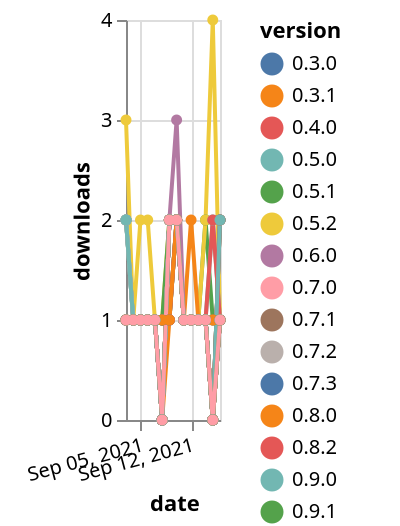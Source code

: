 {"$schema": "https://vega.github.io/schema/vega-lite/v5.json", "description": "A simple bar chart with embedded data.", "data": {"values": [{"date": "2021-09-03", "total": 159, "delta": 1, "version": "1.1.0"}, {"date": "2021-09-04", "total": 160, "delta": 1, "version": "1.1.0"}, {"date": "2021-09-05", "total": 161, "delta": 1, "version": "1.1.0"}, {"date": "2021-09-06", "total": 162, "delta": 1, "version": "1.1.0"}, {"date": "2021-09-07", "total": 163, "delta": 1, "version": "1.1.0"}, {"date": "2021-09-08", "total": 163, "delta": 0, "version": "1.1.0"}, {"date": "2021-09-09", "total": 165, "delta": 2, "version": "1.1.0"}, {"date": "2021-09-10", "total": 167, "delta": 2, "version": "1.1.0"}, {"date": "2021-09-11", "total": 168, "delta": 1, "version": "1.1.0"}, {"date": "2021-09-12", "total": 169, "delta": 1, "version": "1.1.0"}, {"date": "2021-09-13", "total": 170, "delta": 1, "version": "1.1.0"}, {"date": "2021-09-14", "total": 171, "delta": 1, "version": "1.1.0"}, {"date": "2021-09-15", "total": 172, "delta": 1, "version": "1.1.0"}, {"date": "2021-09-16", "total": 173, "delta": 1, "version": "1.1.0"}, {"date": "2021-09-03", "total": 100, "delta": 2, "version": "1.6.0"}, {"date": "2021-09-04", "total": 101, "delta": 1, "version": "1.6.0"}, {"date": "2021-09-05", "total": 102, "delta": 1, "version": "1.6.0"}, {"date": "2021-09-06", "total": 103, "delta": 1, "version": "1.6.0"}, {"date": "2021-09-07", "total": 104, "delta": 1, "version": "1.6.0"}, {"date": "2021-09-08", "total": 105, "delta": 1, "version": "1.6.0"}, {"date": "2021-09-09", "total": 106, "delta": 1, "version": "1.6.0"}, {"date": "2021-09-10", "total": 108, "delta": 2, "version": "1.6.0"}, {"date": "2021-09-11", "total": 109, "delta": 1, "version": "1.6.0"}, {"date": "2021-09-12", "total": 110, "delta": 1, "version": "1.6.0"}, {"date": "2021-09-13", "total": 111, "delta": 1, "version": "1.6.0"}, {"date": "2021-09-14", "total": 113, "delta": 2, "version": "1.6.0"}, {"date": "2021-09-15", "total": 114, "delta": 1, "version": "1.6.0"}, {"date": "2021-09-16", "total": 115, "delta": 1, "version": "1.6.0"}, {"date": "2021-09-03", "total": 174, "delta": 1, "version": "0.4.0"}, {"date": "2021-09-04", "total": 175, "delta": 1, "version": "0.4.0"}, {"date": "2021-09-05", "total": 176, "delta": 1, "version": "0.4.0"}, {"date": "2021-09-06", "total": 177, "delta": 1, "version": "0.4.0"}, {"date": "2021-09-07", "total": 178, "delta": 1, "version": "0.4.0"}, {"date": "2021-09-08", "total": 178, "delta": 0, "version": "0.4.0"}, {"date": "2021-09-09", "total": 180, "delta": 2, "version": "0.4.0"}, {"date": "2021-09-10", "total": 182, "delta": 2, "version": "0.4.0"}, {"date": "2021-09-11", "total": 183, "delta": 1, "version": "0.4.0"}, {"date": "2021-09-12", "total": 184, "delta": 1, "version": "0.4.0"}, {"date": "2021-09-13", "total": 185, "delta": 1, "version": "0.4.0"}, {"date": "2021-09-14", "total": 186, "delta": 1, "version": "0.4.0"}, {"date": "2021-09-15", "total": 186, "delta": 0, "version": "0.4.0"}, {"date": "2021-09-16", "total": 187, "delta": 1, "version": "0.4.0"}, {"date": "2021-09-03", "total": 153, "delta": 1, "version": "1.1.3"}, {"date": "2021-09-04", "total": 154, "delta": 1, "version": "1.1.3"}, {"date": "2021-09-05", "total": 155, "delta": 1, "version": "1.1.3"}, {"date": "2021-09-06", "total": 156, "delta": 1, "version": "1.1.3"}, {"date": "2021-09-07", "total": 157, "delta": 1, "version": "1.1.3"}, {"date": "2021-09-08", "total": 157, "delta": 0, "version": "1.1.3"}, {"date": "2021-09-09", "total": 159, "delta": 2, "version": "1.1.3"}, {"date": "2021-09-10", "total": 161, "delta": 2, "version": "1.1.3"}, {"date": "2021-09-11", "total": 162, "delta": 1, "version": "1.1.3"}, {"date": "2021-09-12", "total": 163, "delta": 1, "version": "1.1.3"}, {"date": "2021-09-13", "total": 164, "delta": 1, "version": "1.1.3"}, {"date": "2021-09-14", "total": 165, "delta": 1, "version": "1.1.3"}, {"date": "2021-09-15", "total": 165, "delta": 0, "version": "1.1.3"}, {"date": "2021-09-16", "total": 167, "delta": 2, "version": "1.1.3"}, {"date": "2021-09-03", "total": 110, "delta": 3, "version": "1.6.1"}, {"date": "2021-09-04", "total": 111, "delta": 1, "version": "1.6.1"}, {"date": "2021-09-05", "total": 113, "delta": 2, "version": "1.6.1"}, {"date": "2021-09-06", "total": 115, "delta": 2, "version": "1.6.1"}, {"date": "2021-09-07", "total": 116, "delta": 1, "version": "1.6.1"}, {"date": "2021-09-08", "total": 117, "delta": 1, "version": "1.6.1"}, {"date": "2021-09-09", "total": 119, "delta": 2, "version": "1.6.1"}, {"date": "2021-09-10", "total": 121, "delta": 2, "version": "1.6.1"}, {"date": "2021-09-11", "total": 122, "delta": 1, "version": "1.6.1"}, {"date": "2021-09-12", "total": 123, "delta": 1, "version": "1.6.1"}, {"date": "2021-09-13", "total": 124, "delta": 1, "version": "1.6.1"}, {"date": "2021-09-14", "total": 126, "delta": 2, "version": "1.6.1"}, {"date": "2021-09-15", "total": 130, "delta": 4, "version": "1.6.1"}, {"date": "2021-09-16", "total": 131, "delta": 1, "version": "1.6.1"}, {"date": "2021-09-03", "total": 168, "delta": 1, "version": "0.9.2"}, {"date": "2021-09-04", "total": 169, "delta": 1, "version": "0.9.2"}, {"date": "2021-09-05", "total": 170, "delta": 1, "version": "0.9.2"}, {"date": "2021-09-06", "total": 171, "delta": 1, "version": "0.9.2"}, {"date": "2021-09-07", "total": 172, "delta": 1, "version": "0.9.2"}, {"date": "2021-09-08", "total": 172, "delta": 0, "version": "0.9.2"}, {"date": "2021-09-09", "total": 174, "delta": 2, "version": "0.9.2"}, {"date": "2021-09-10", "total": 176, "delta": 2, "version": "0.9.2"}, {"date": "2021-09-11", "total": 177, "delta": 1, "version": "0.9.2"}, {"date": "2021-09-12", "total": 178, "delta": 1, "version": "0.9.2"}, {"date": "2021-09-13", "total": 179, "delta": 1, "version": "0.9.2"}, {"date": "2021-09-14", "total": 180, "delta": 1, "version": "0.9.2"}, {"date": "2021-09-15", "total": 180, "delta": 0, "version": "0.9.2"}, {"date": "2021-09-16", "total": 181, "delta": 1, "version": "0.9.2"}, {"date": "2021-09-03", "total": 165, "delta": 1, "version": "0.9.9"}, {"date": "2021-09-04", "total": 166, "delta": 1, "version": "0.9.9"}, {"date": "2021-09-05", "total": 167, "delta": 1, "version": "0.9.9"}, {"date": "2021-09-06", "total": 168, "delta": 1, "version": "0.9.9"}, {"date": "2021-09-07", "total": 169, "delta": 1, "version": "0.9.9"}, {"date": "2021-09-08", "total": 169, "delta": 0, "version": "0.9.9"}, {"date": "2021-09-09", "total": 171, "delta": 2, "version": "0.9.9"}, {"date": "2021-09-10", "total": 173, "delta": 2, "version": "0.9.9"}, {"date": "2021-09-11", "total": 174, "delta": 1, "version": "0.9.9"}, {"date": "2021-09-12", "total": 175, "delta": 1, "version": "0.9.9"}, {"date": "2021-09-13", "total": 176, "delta": 1, "version": "0.9.9"}, {"date": "2021-09-14", "total": 177, "delta": 1, "version": "0.9.9"}, {"date": "2021-09-15", "total": 177, "delta": 0, "version": "0.9.9"}, {"date": "2021-09-16", "total": 178, "delta": 1, "version": "0.9.9"}, {"date": "2021-09-03", "total": 133, "delta": 2, "version": "1.5.1"}, {"date": "2021-09-04", "total": 134, "delta": 1, "version": "1.5.1"}, {"date": "2021-09-05", "total": 135, "delta": 1, "version": "1.5.1"}, {"date": "2021-09-06", "total": 136, "delta": 1, "version": "1.5.1"}, {"date": "2021-09-07", "total": 137, "delta": 1, "version": "1.5.1"}, {"date": "2021-09-08", "total": 138, "delta": 1, "version": "1.5.1"}, {"date": "2021-09-09", "total": 139, "delta": 1, "version": "1.5.1"}, {"date": "2021-09-10", "total": 141, "delta": 2, "version": "1.5.1"}, {"date": "2021-09-11", "total": 142, "delta": 1, "version": "1.5.1"}, {"date": "2021-09-12", "total": 143, "delta": 1, "version": "1.5.1"}, {"date": "2021-09-13", "total": 144, "delta": 1, "version": "1.5.1"}, {"date": "2021-09-14", "total": 145, "delta": 1, "version": "1.5.1"}, {"date": "2021-09-15", "total": 147, "delta": 2, "version": "1.5.1"}, {"date": "2021-09-16", "total": 148, "delta": 1, "version": "1.5.1"}, {"date": "2021-09-03", "total": 165, "delta": 1, "version": "0.5.2"}, {"date": "2021-09-04", "total": 166, "delta": 1, "version": "0.5.2"}, {"date": "2021-09-05", "total": 167, "delta": 1, "version": "0.5.2"}, {"date": "2021-09-06", "total": 168, "delta": 1, "version": "0.5.2"}, {"date": "2021-09-07", "total": 169, "delta": 1, "version": "0.5.2"}, {"date": "2021-09-08", "total": 169, "delta": 0, "version": "0.5.2"}, {"date": "2021-09-09", "total": 171, "delta": 2, "version": "0.5.2"}, {"date": "2021-09-10", "total": 173, "delta": 2, "version": "0.5.2"}, {"date": "2021-09-11", "total": 174, "delta": 1, "version": "0.5.2"}, {"date": "2021-09-12", "total": 175, "delta": 1, "version": "0.5.2"}, {"date": "2021-09-13", "total": 176, "delta": 1, "version": "0.5.2"}, {"date": "2021-09-14", "total": 177, "delta": 1, "version": "0.5.2"}, {"date": "2021-09-15", "total": 177, "delta": 0, "version": "0.5.2"}, {"date": "2021-09-16", "total": 178, "delta": 1, "version": "0.5.2"}, {"date": "2021-09-03", "total": 165, "delta": 1, "version": "0.9.7"}, {"date": "2021-09-04", "total": 166, "delta": 1, "version": "0.9.7"}, {"date": "2021-09-05", "total": 167, "delta": 1, "version": "0.9.7"}, {"date": "2021-09-06", "total": 168, "delta": 1, "version": "0.9.7"}, {"date": "2021-09-07", "total": 169, "delta": 1, "version": "0.9.7"}, {"date": "2021-09-08", "total": 169, "delta": 0, "version": "0.9.7"}, {"date": "2021-09-09", "total": 171, "delta": 2, "version": "0.9.7"}, {"date": "2021-09-10", "total": 173, "delta": 2, "version": "0.9.7"}, {"date": "2021-09-11", "total": 174, "delta": 1, "version": "0.9.7"}, {"date": "2021-09-12", "total": 175, "delta": 1, "version": "0.9.7"}, {"date": "2021-09-13", "total": 176, "delta": 1, "version": "0.9.7"}, {"date": "2021-09-14", "total": 177, "delta": 1, "version": "0.9.7"}, {"date": "2021-09-15", "total": 177, "delta": 0, "version": "0.9.7"}, {"date": "2021-09-16", "total": 178, "delta": 1, "version": "0.9.7"}, {"date": "2021-09-03", "total": 162, "delta": 1, "version": "1.0.0"}, {"date": "2021-09-04", "total": 163, "delta": 1, "version": "1.0.0"}, {"date": "2021-09-05", "total": 164, "delta": 1, "version": "1.0.0"}, {"date": "2021-09-06", "total": 165, "delta": 1, "version": "1.0.0"}, {"date": "2021-09-07", "total": 166, "delta": 1, "version": "1.0.0"}, {"date": "2021-09-08", "total": 166, "delta": 0, "version": "1.0.0"}, {"date": "2021-09-09", "total": 168, "delta": 2, "version": "1.0.0"}, {"date": "2021-09-10", "total": 170, "delta": 2, "version": "1.0.0"}, {"date": "2021-09-11", "total": 171, "delta": 1, "version": "1.0.0"}, {"date": "2021-09-12", "total": 173, "delta": 2, "version": "1.0.0"}, {"date": "2021-09-13", "total": 174, "delta": 1, "version": "1.0.0"}, {"date": "2021-09-14", "total": 175, "delta": 1, "version": "1.0.0"}, {"date": "2021-09-15", "total": 175, "delta": 0, "version": "1.0.0"}, {"date": "2021-09-16", "total": 176, "delta": 1, "version": "1.0.0"}, {"date": "2021-09-03", "total": 165, "delta": 1, "version": "0.7.0"}, {"date": "2021-09-04", "total": 166, "delta": 1, "version": "0.7.0"}, {"date": "2021-09-05", "total": 167, "delta": 1, "version": "0.7.0"}, {"date": "2021-09-06", "total": 168, "delta": 1, "version": "0.7.0"}, {"date": "2021-09-07", "total": 169, "delta": 1, "version": "0.7.0"}, {"date": "2021-09-08", "total": 169, "delta": 0, "version": "0.7.0"}, {"date": "2021-09-09", "total": 171, "delta": 2, "version": "0.7.0"}, {"date": "2021-09-10", "total": 173, "delta": 2, "version": "0.7.0"}, {"date": "2021-09-11", "total": 174, "delta": 1, "version": "0.7.0"}, {"date": "2021-09-12", "total": 175, "delta": 1, "version": "0.7.0"}, {"date": "2021-09-13", "total": 176, "delta": 1, "version": "0.7.0"}, {"date": "2021-09-14", "total": 177, "delta": 1, "version": "0.7.0"}, {"date": "2021-09-15", "total": 177, "delta": 0, "version": "0.7.0"}, {"date": "2021-09-16", "total": 178, "delta": 1, "version": "0.7.0"}, {"date": "2021-09-03", "total": 174, "delta": 2, "version": "1.3.3"}, {"date": "2021-09-04", "total": 175, "delta": 1, "version": "1.3.3"}, {"date": "2021-09-05", "total": 176, "delta": 1, "version": "1.3.3"}, {"date": "2021-09-06", "total": 177, "delta": 1, "version": "1.3.3"}, {"date": "2021-09-07", "total": 178, "delta": 1, "version": "1.3.3"}, {"date": "2021-09-08", "total": 178, "delta": 0, "version": "1.3.3"}, {"date": "2021-09-09", "total": 180, "delta": 2, "version": "1.3.3"}, {"date": "2021-09-10", "total": 182, "delta": 2, "version": "1.3.3"}, {"date": "2021-09-11", "total": 183, "delta": 1, "version": "1.3.3"}, {"date": "2021-09-12", "total": 184, "delta": 1, "version": "1.3.3"}, {"date": "2021-09-13", "total": 185, "delta": 1, "version": "1.3.3"}, {"date": "2021-09-14", "total": 186, "delta": 1, "version": "1.3.3"}, {"date": "2021-09-15", "total": 186, "delta": 0, "version": "1.3.3"}, {"date": "2021-09-16", "total": 188, "delta": 2, "version": "1.3.3"}, {"date": "2021-09-03", "total": 164, "delta": 1, "version": "0.8.2"}, {"date": "2021-09-04", "total": 165, "delta": 1, "version": "0.8.2"}, {"date": "2021-09-05", "total": 166, "delta": 1, "version": "0.8.2"}, {"date": "2021-09-06", "total": 167, "delta": 1, "version": "0.8.2"}, {"date": "2021-09-07", "total": 168, "delta": 1, "version": "0.8.2"}, {"date": "2021-09-08", "total": 168, "delta": 0, "version": "0.8.2"}, {"date": "2021-09-09", "total": 170, "delta": 2, "version": "0.8.2"}, {"date": "2021-09-10", "total": 172, "delta": 2, "version": "0.8.2"}, {"date": "2021-09-11", "total": 173, "delta": 1, "version": "0.8.2"}, {"date": "2021-09-12", "total": 174, "delta": 1, "version": "0.8.2"}, {"date": "2021-09-13", "total": 175, "delta": 1, "version": "0.8.2"}, {"date": "2021-09-14", "total": 176, "delta": 1, "version": "0.8.2"}, {"date": "2021-09-15", "total": 176, "delta": 0, "version": "0.8.2"}, {"date": "2021-09-16", "total": 177, "delta": 1, "version": "0.8.2"}, {"date": "2021-09-03", "total": 138, "delta": 1, "version": "1.4.1"}, {"date": "2021-09-04", "total": 139, "delta": 1, "version": "1.4.1"}, {"date": "2021-09-05", "total": 140, "delta": 1, "version": "1.4.1"}, {"date": "2021-09-06", "total": 141, "delta": 1, "version": "1.4.1"}, {"date": "2021-09-07", "total": 142, "delta": 1, "version": "1.4.1"}, {"date": "2021-09-08", "total": 142, "delta": 0, "version": "1.4.1"}, {"date": "2021-09-09", "total": 143, "delta": 1, "version": "1.4.1"}, {"date": "2021-09-10", "total": 145, "delta": 2, "version": "1.4.1"}, {"date": "2021-09-11", "total": 146, "delta": 1, "version": "1.4.1"}, {"date": "2021-09-12", "total": 147, "delta": 1, "version": "1.4.1"}, {"date": "2021-09-13", "total": 148, "delta": 1, "version": "1.4.1"}, {"date": "2021-09-14", "total": 149, "delta": 1, "version": "1.4.1"}, {"date": "2021-09-15", "total": 150, "delta": 1, "version": "1.4.1"}, {"date": "2021-09-16", "total": 151, "delta": 1, "version": "1.4.1"}, {"date": "2021-09-03", "total": 170, "delta": 1, "version": "0.3.0"}, {"date": "2021-09-04", "total": 171, "delta": 1, "version": "0.3.0"}, {"date": "2021-09-05", "total": 172, "delta": 1, "version": "0.3.0"}, {"date": "2021-09-06", "total": 173, "delta": 1, "version": "0.3.0"}, {"date": "2021-09-07", "total": 174, "delta": 1, "version": "0.3.0"}, {"date": "2021-09-08", "total": 175, "delta": 1, "version": "0.3.0"}, {"date": "2021-09-09", "total": 176, "delta": 1, "version": "0.3.0"}, {"date": "2021-09-10", "total": 178, "delta": 2, "version": "0.3.0"}, {"date": "2021-09-11", "total": 179, "delta": 1, "version": "0.3.0"}, {"date": "2021-09-12", "total": 180, "delta": 1, "version": "0.3.0"}, {"date": "2021-09-13", "total": 181, "delta": 1, "version": "0.3.0"}, {"date": "2021-09-14", "total": 182, "delta": 1, "version": "0.3.0"}, {"date": "2021-09-15", "total": 182, "delta": 0, "version": "0.3.0"}, {"date": "2021-09-16", "total": 183, "delta": 1, "version": "0.3.0"}, {"date": "2021-09-03", "total": 170, "delta": 1, "version": "0.7.1"}, {"date": "2021-09-04", "total": 171, "delta": 1, "version": "0.7.1"}, {"date": "2021-09-05", "total": 172, "delta": 1, "version": "0.7.1"}, {"date": "2021-09-06", "total": 173, "delta": 1, "version": "0.7.1"}, {"date": "2021-09-07", "total": 174, "delta": 1, "version": "0.7.1"}, {"date": "2021-09-08", "total": 174, "delta": 0, "version": "0.7.1"}, {"date": "2021-09-09", "total": 176, "delta": 2, "version": "0.7.1"}, {"date": "2021-09-10", "total": 178, "delta": 2, "version": "0.7.1"}, {"date": "2021-09-11", "total": 179, "delta": 1, "version": "0.7.1"}, {"date": "2021-09-12", "total": 180, "delta": 1, "version": "0.7.1"}, {"date": "2021-09-13", "total": 181, "delta": 1, "version": "0.7.1"}, {"date": "2021-09-14", "total": 182, "delta": 1, "version": "0.7.1"}, {"date": "2021-09-15", "total": 182, "delta": 0, "version": "0.7.1"}, {"date": "2021-09-16", "total": 183, "delta": 1, "version": "0.7.1"}, {"date": "2021-09-03", "total": 166, "delta": 1, "version": "0.9.1"}, {"date": "2021-09-04", "total": 167, "delta": 1, "version": "0.9.1"}, {"date": "2021-09-05", "total": 168, "delta": 1, "version": "0.9.1"}, {"date": "2021-09-06", "total": 169, "delta": 1, "version": "0.9.1"}, {"date": "2021-09-07", "total": 170, "delta": 1, "version": "0.9.1"}, {"date": "2021-09-08", "total": 171, "delta": 1, "version": "0.9.1"}, {"date": "2021-09-09", "total": 173, "delta": 2, "version": "0.9.1"}, {"date": "2021-09-10", "total": 175, "delta": 2, "version": "0.9.1"}, {"date": "2021-09-11", "total": 176, "delta": 1, "version": "0.9.1"}, {"date": "2021-09-12", "total": 177, "delta": 1, "version": "0.9.1"}, {"date": "2021-09-13", "total": 178, "delta": 1, "version": "0.9.1"}, {"date": "2021-09-14", "total": 179, "delta": 1, "version": "0.9.1"}, {"date": "2021-09-15", "total": 179, "delta": 0, "version": "0.9.1"}, {"date": "2021-09-16", "total": 180, "delta": 1, "version": "0.9.1"}, {"date": "2021-09-03", "total": 165, "delta": 1, "version": "0.8.0"}, {"date": "2021-09-04", "total": 166, "delta": 1, "version": "0.8.0"}, {"date": "2021-09-05", "total": 167, "delta": 1, "version": "0.8.0"}, {"date": "2021-09-06", "total": 168, "delta": 1, "version": "0.8.0"}, {"date": "2021-09-07", "total": 169, "delta": 1, "version": "0.8.0"}, {"date": "2021-09-08", "total": 169, "delta": 0, "version": "0.8.0"}, {"date": "2021-09-09", "total": 171, "delta": 2, "version": "0.8.0"}, {"date": "2021-09-10", "total": 173, "delta": 2, "version": "0.8.0"}, {"date": "2021-09-11", "total": 174, "delta": 1, "version": "0.8.0"}, {"date": "2021-09-12", "total": 175, "delta": 1, "version": "0.8.0"}, {"date": "2021-09-13", "total": 176, "delta": 1, "version": "0.8.0"}, {"date": "2021-09-14", "total": 177, "delta": 1, "version": "0.8.0"}, {"date": "2021-09-15", "total": 177, "delta": 0, "version": "0.8.0"}, {"date": "2021-09-16", "total": 178, "delta": 1, "version": "0.8.0"}, {"date": "2021-09-03", "total": 148, "delta": 2, "version": "1.3.1"}, {"date": "2021-09-04", "total": 149, "delta": 1, "version": "1.3.1"}, {"date": "2021-09-05", "total": 150, "delta": 1, "version": "1.3.1"}, {"date": "2021-09-06", "total": 151, "delta": 1, "version": "1.3.1"}, {"date": "2021-09-07", "total": 152, "delta": 1, "version": "1.3.1"}, {"date": "2021-09-08", "total": 152, "delta": 0, "version": "1.3.1"}, {"date": "2021-09-09", "total": 154, "delta": 2, "version": "1.3.1"}, {"date": "2021-09-10", "total": 156, "delta": 2, "version": "1.3.1"}, {"date": "2021-09-11", "total": 157, "delta": 1, "version": "1.3.1"}, {"date": "2021-09-12", "total": 158, "delta": 1, "version": "1.3.1"}, {"date": "2021-09-13", "total": 159, "delta": 1, "version": "1.3.1"}, {"date": "2021-09-14", "total": 160, "delta": 1, "version": "1.3.1"}, {"date": "2021-09-15", "total": 160, "delta": 0, "version": "1.3.1"}, {"date": "2021-09-16", "total": 162, "delta": 2, "version": "1.3.1"}, {"date": "2021-09-03", "total": 160, "delta": 1, "version": "0.7.3"}, {"date": "2021-09-04", "total": 161, "delta": 1, "version": "0.7.3"}, {"date": "2021-09-05", "total": 162, "delta": 1, "version": "0.7.3"}, {"date": "2021-09-06", "total": 163, "delta": 1, "version": "0.7.3"}, {"date": "2021-09-07", "total": 164, "delta": 1, "version": "0.7.3"}, {"date": "2021-09-08", "total": 164, "delta": 0, "version": "0.7.3"}, {"date": "2021-09-09", "total": 166, "delta": 2, "version": "0.7.3"}, {"date": "2021-09-10", "total": 168, "delta": 2, "version": "0.7.3"}, {"date": "2021-09-11", "total": 169, "delta": 1, "version": "0.7.3"}, {"date": "2021-09-12", "total": 170, "delta": 1, "version": "0.7.3"}, {"date": "2021-09-13", "total": 171, "delta": 1, "version": "0.7.3"}, {"date": "2021-09-14", "total": 172, "delta": 1, "version": "0.7.3"}, {"date": "2021-09-15", "total": 172, "delta": 0, "version": "0.7.3"}, {"date": "2021-09-16", "total": 173, "delta": 1, "version": "0.7.3"}, {"date": "2021-09-03", "total": 145, "delta": 1, "version": "1.2.0"}, {"date": "2021-09-04", "total": 146, "delta": 1, "version": "1.2.0"}, {"date": "2021-09-05", "total": 147, "delta": 1, "version": "1.2.0"}, {"date": "2021-09-06", "total": 148, "delta": 1, "version": "1.2.0"}, {"date": "2021-09-07", "total": 149, "delta": 1, "version": "1.2.0"}, {"date": "2021-09-08", "total": 149, "delta": 0, "version": "1.2.0"}, {"date": "2021-09-09", "total": 151, "delta": 2, "version": "1.2.0"}, {"date": "2021-09-10", "total": 153, "delta": 2, "version": "1.2.0"}, {"date": "2021-09-11", "total": 154, "delta": 1, "version": "1.2.0"}, {"date": "2021-09-12", "total": 155, "delta": 1, "version": "1.2.0"}, {"date": "2021-09-13", "total": 156, "delta": 1, "version": "1.2.0"}, {"date": "2021-09-14", "total": 157, "delta": 1, "version": "1.2.0"}, {"date": "2021-09-15", "total": 157, "delta": 0, "version": "1.2.0"}, {"date": "2021-09-16", "total": 159, "delta": 2, "version": "1.2.0"}, {"date": "2021-09-03", "total": 172, "delta": 1, "version": "1.1.2"}, {"date": "2021-09-04", "total": 173, "delta": 1, "version": "1.1.2"}, {"date": "2021-09-05", "total": 174, "delta": 1, "version": "1.1.2"}, {"date": "2021-09-06", "total": 175, "delta": 1, "version": "1.1.2"}, {"date": "2021-09-07", "total": 176, "delta": 1, "version": "1.1.2"}, {"date": "2021-09-08", "total": 176, "delta": 0, "version": "1.1.2"}, {"date": "2021-09-09", "total": 178, "delta": 2, "version": "1.1.2"}, {"date": "2021-09-10", "total": 180, "delta": 2, "version": "1.1.2"}, {"date": "2021-09-11", "total": 181, "delta": 1, "version": "1.1.2"}, {"date": "2021-09-12", "total": 182, "delta": 1, "version": "1.1.2"}, {"date": "2021-09-13", "total": 183, "delta": 1, "version": "1.1.2"}, {"date": "2021-09-14", "total": 184, "delta": 1, "version": "1.1.2"}, {"date": "2021-09-15", "total": 184, "delta": 0, "version": "1.1.2"}, {"date": "2021-09-16", "total": 186, "delta": 2, "version": "1.1.2"}, {"date": "2021-09-03", "total": 154, "delta": 1, "version": "1.1.4"}, {"date": "2021-09-04", "total": 155, "delta": 1, "version": "1.1.4"}, {"date": "2021-09-05", "total": 156, "delta": 1, "version": "1.1.4"}, {"date": "2021-09-06", "total": 157, "delta": 1, "version": "1.1.4"}, {"date": "2021-09-07", "total": 158, "delta": 1, "version": "1.1.4"}, {"date": "2021-09-08", "total": 158, "delta": 0, "version": "1.1.4"}, {"date": "2021-09-09", "total": 160, "delta": 2, "version": "1.1.4"}, {"date": "2021-09-10", "total": 162, "delta": 2, "version": "1.1.4"}, {"date": "2021-09-11", "total": 163, "delta": 1, "version": "1.1.4"}, {"date": "2021-09-12", "total": 164, "delta": 1, "version": "1.1.4"}, {"date": "2021-09-13", "total": 165, "delta": 1, "version": "1.1.4"}, {"date": "2021-09-14", "total": 166, "delta": 1, "version": "1.1.4"}, {"date": "2021-09-15", "total": 166, "delta": 0, "version": "1.1.4"}, {"date": "2021-09-16", "total": 168, "delta": 2, "version": "1.1.4"}, {"date": "2021-09-03", "total": 147, "delta": 1, "version": "1.2.1"}, {"date": "2021-09-04", "total": 148, "delta": 1, "version": "1.2.1"}, {"date": "2021-09-05", "total": 149, "delta": 1, "version": "1.2.1"}, {"date": "2021-09-06", "total": 150, "delta": 1, "version": "1.2.1"}, {"date": "2021-09-07", "total": 151, "delta": 1, "version": "1.2.1"}, {"date": "2021-09-08", "total": 151, "delta": 0, "version": "1.2.1"}, {"date": "2021-09-09", "total": 153, "delta": 2, "version": "1.2.1"}, {"date": "2021-09-10", "total": 155, "delta": 2, "version": "1.2.1"}, {"date": "2021-09-11", "total": 156, "delta": 1, "version": "1.2.1"}, {"date": "2021-09-12", "total": 157, "delta": 1, "version": "1.2.1"}, {"date": "2021-09-13", "total": 158, "delta": 1, "version": "1.2.1"}, {"date": "2021-09-14", "total": 159, "delta": 1, "version": "1.2.1"}, {"date": "2021-09-15", "total": 159, "delta": 0, "version": "1.2.1"}, {"date": "2021-09-16", "total": 161, "delta": 2, "version": "1.2.1"}, {"date": "2021-09-03", "total": 166, "delta": 2, "version": "0.9.8"}, {"date": "2021-09-04", "total": 167, "delta": 1, "version": "0.9.8"}, {"date": "2021-09-05", "total": 168, "delta": 1, "version": "0.9.8"}, {"date": "2021-09-06", "total": 169, "delta": 1, "version": "0.9.8"}, {"date": "2021-09-07", "total": 170, "delta": 1, "version": "0.9.8"}, {"date": "2021-09-08", "total": 170, "delta": 0, "version": "0.9.8"}, {"date": "2021-09-09", "total": 172, "delta": 2, "version": "0.9.8"}, {"date": "2021-09-10", "total": 174, "delta": 2, "version": "0.9.8"}, {"date": "2021-09-11", "total": 175, "delta": 1, "version": "0.9.8"}, {"date": "2021-09-12", "total": 176, "delta": 1, "version": "0.9.8"}, {"date": "2021-09-13", "total": 177, "delta": 1, "version": "0.9.8"}, {"date": "2021-09-14", "total": 178, "delta": 1, "version": "0.9.8"}, {"date": "2021-09-15", "total": 178, "delta": 0, "version": "0.9.8"}, {"date": "2021-09-16", "total": 179, "delta": 1, "version": "0.9.8"}, {"date": "2021-09-03", "total": 168, "delta": 1, "version": "0.7.2"}, {"date": "2021-09-04", "total": 169, "delta": 1, "version": "0.7.2"}, {"date": "2021-09-05", "total": 170, "delta": 1, "version": "0.7.2"}, {"date": "2021-09-06", "total": 171, "delta": 1, "version": "0.7.2"}, {"date": "2021-09-07", "total": 172, "delta": 1, "version": "0.7.2"}, {"date": "2021-09-08", "total": 172, "delta": 0, "version": "0.7.2"}, {"date": "2021-09-09", "total": 174, "delta": 2, "version": "0.7.2"}, {"date": "2021-09-10", "total": 176, "delta": 2, "version": "0.7.2"}, {"date": "2021-09-11", "total": 177, "delta": 1, "version": "0.7.2"}, {"date": "2021-09-12", "total": 178, "delta": 1, "version": "0.7.2"}, {"date": "2021-09-13", "total": 179, "delta": 1, "version": "0.7.2"}, {"date": "2021-09-14", "total": 180, "delta": 1, "version": "0.7.2"}, {"date": "2021-09-15", "total": 180, "delta": 0, "version": "0.7.2"}, {"date": "2021-09-16", "total": 181, "delta": 1, "version": "0.7.2"}, {"date": "2021-09-03", "total": 125, "delta": 1, "version": "1.5.0"}, {"date": "2021-09-04", "total": 126, "delta": 1, "version": "1.5.0"}, {"date": "2021-09-05", "total": 127, "delta": 1, "version": "1.5.0"}, {"date": "2021-09-06", "total": 128, "delta": 1, "version": "1.5.0"}, {"date": "2021-09-07", "total": 129, "delta": 1, "version": "1.5.0"}, {"date": "2021-09-08", "total": 130, "delta": 1, "version": "1.5.0"}, {"date": "2021-09-09", "total": 131, "delta": 1, "version": "1.5.0"}, {"date": "2021-09-10", "total": 133, "delta": 2, "version": "1.5.0"}, {"date": "2021-09-11", "total": 134, "delta": 1, "version": "1.5.0"}, {"date": "2021-09-12", "total": 135, "delta": 1, "version": "1.5.0"}, {"date": "2021-09-13", "total": 136, "delta": 1, "version": "1.5.0"}, {"date": "2021-09-14", "total": 137, "delta": 1, "version": "1.5.0"}, {"date": "2021-09-15", "total": 139, "delta": 2, "version": "1.5.0"}, {"date": "2021-09-16", "total": 140, "delta": 1, "version": "1.5.0"}, {"date": "2021-09-03", "total": 165, "delta": 1, "version": "0.6.0"}, {"date": "2021-09-04", "total": 166, "delta": 1, "version": "0.6.0"}, {"date": "2021-09-05", "total": 167, "delta": 1, "version": "0.6.0"}, {"date": "2021-09-06", "total": 168, "delta": 1, "version": "0.6.0"}, {"date": "2021-09-07", "total": 169, "delta": 1, "version": "0.6.0"}, {"date": "2021-09-08", "total": 169, "delta": 0, "version": "0.6.0"}, {"date": "2021-09-09", "total": 171, "delta": 2, "version": "0.6.0"}, {"date": "2021-09-10", "total": 174, "delta": 3, "version": "0.6.0"}, {"date": "2021-09-11", "total": 175, "delta": 1, "version": "0.6.0"}, {"date": "2021-09-12", "total": 176, "delta": 1, "version": "0.6.0"}, {"date": "2021-09-13", "total": 177, "delta": 1, "version": "0.6.0"}, {"date": "2021-09-14", "total": 178, "delta": 1, "version": "0.6.0"}, {"date": "2021-09-15", "total": 178, "delta": 0, "version": "0.6.0"}, {"date": "2021-09-16", "total": 179, "delta": 1, "version": "0.6.0"}, {"date": "2021-09-03", "total": 164, "delta": 1, "version": "0.5.0"}, {"date": "2021-09-04", "total": 165, "delta": 1, "version": "0.5.0"}, {"date": "2021-09-05", "total": 166, "delta": 1, "version": "0.5.0"}, {"date": "2021-09-06", "total": 167, "delta": 1, "version": "0.5.0"}, {"date": "2021-09-07", "total": 168, "delta": 1, "version": "0.5.0"}, {"date": "2021-09-08", "total": 168, "delta": 0, "version": "0.5.0"}, {"date": "2021-09-09", "total": 170, "delta": 2, "version": "0.5.0"}, {"date": "2021-09-10", "total": 172, "delta": 2, "version": "0.5.0"}, {"date": "2021-09-11", "total": 173, "delta": 1, "version": "0.5.0"}, {"date": "2021-09-12", "total": 174, "delta": 1, "version": "0.5.0"}, {"date": "2021-09-13", "total": 175, "delta": 1, "version": "0.5.0"}, {"date": "2021-09-14", "total": 176, "delta": 1, "version": "0.5.0"}, {"date": "2021-09-15", "total": 176, "delta": 0, "version": "0.5.0"}, {"date": "2021-09-16", "total": 177, "delta": 1, "version": "0.5.0"}, {"date": "2021-09-03", "total": 161, "delta": 1, "version": "0.9.3"}, {"date": "2021-09-04", "total": 162, "delta": 1, "version": "0.9.3"}, {"date": "2021-09-05", "total": 163, "delta": 1, "version": "0.9.3"}, {"date": "2021-09-06", "total": 164, "delta": 1, "version": "0.9.3"}, {"date": "2021-09-07", "total": 165, "delta": 1, "version": "0.9.3"}, {"date": "2021-09-08", "total": 165, "delta": 0, "version": "0.9.3"}, {"date": "2021-09-09", "total": 167, "delta": 2, "version": "0.9.3"}, {"date": "2021-09-10", "total": 169, "delta": 2, "version": "0.9.3"}, {"date": "2021-09-11", "total": 170, "delta": 1, "version": "0.9.3"}, {"date": "2021-09-12", "total": 171, "delta": 1, "version": "0.9.3"}, {"date": "2021-09-13", "total": 172, "delta": 1, "version": "0.9.3"}, {"date": "2021-09-14", "total": 173, "delta": 1, "version": "0.9.3"}, {"date": "2021-09-15", "total": 173, "delta": 0, "version": "0.9.3"}, {"date": "2021-09-16", "total": 174, "delta": 1, "version": "0.9.3"}, {"date": "2021-09-03", "total": 175, "delta": 1, "version": "0.3.1"}, {"date": "2021-09-04", "total": 176, "delta": 1, "version": "0.3.1"}, {"date": "2021-09-05", "total": 177, "delta": 1, "version": "0.3.1"}, {"date": "2021-09-06", "total": 178, "delta": 1, "version": "0.3.1"}, {"date": "2021-09-07", "total": 179, "delta": 1, "version": "0.3.1"}, {"date": "2021-09-08", "total": 180, "delta": 1, "version": "0.3.1"}, {"date": "2021-09-09", "total": 181, "delta": 1, "version": "0.3.1"}, {"date": "2021-09-10", "total": 183, "delta": 2, "version": "0.3.1"}, {"date": "2021-09-11", "total": 184, "delta": 1, "version": "0.3.1"}, {"date": "2021-09-12", "total": 185, "delta": 1, "version": "0.3.1"}, {"date": "2021-09-13", "total": 186, "delta": 1, "version": "0.3.1"}, {"date": "2021-09-14", "total": 187, "delta": 1, "version": "0.3.1"}, {"date": "2021-09-15", "total": 187, "delta": 0, "version": "0.3.1"}, {"date": "2021-09-16", "total": 188, "delta": 1, "version": "0.3.1"}, {"date": "2021-09-03", "total": 157, "delta": 1, "version": "1.1.1"}, {"date": "2021-09-04", "total": 158, "delta": 1, "version": "1.1.1"}, {"date": "2021-09-05", "total": 159, "delta": 1, "version": "1.1.1"}, {"date": "2021-09-06", "total": 160, "delta": 1, "version": "1.1.1"}, {"date": "2021-09-07", "total": 161, "delta": 1, "version": "1.1.1"}, {"date": "2021-09-08", "total": 161, "delta": 0, "version": "1.1.1"}, {"date": "2021-09-09", "total": 163, "delta": 2, "version": "1.1.1"}, {"date": "2021-09-10", "total": 165, "delta": 2, "version": "1.1.1"}, {"date": "2021-09-11", "total": 166, "delta": 1, "version": "1.1.1"}, {"date": "2021-09-12", "total": 167, "delta": 1, "version": "1.1.1"}, {"date": "2021-09-13", "total": 168, "delta": 1, "version": "1.1.1"}, {"date": "2021-09-14", "total": 169, "delta": 1, "version": "1.1.1"}, {"date": "2021-09-15", "total": 169, "delta": 0, "version": "1.1.1"}, {"date": "2021-09-16", "total": 171, "delta": 2, "version": "1.1.1"}, {"date": "2021-09-03", "total": 170, "delta": 2, "version": "0.9.0"}, {"date": "2021-09-04", "total": 171, "delta": 1, "version": "0.9.0"}, {"date": "2021-09-05", "total": 172, "delta": 1, "version": "0.9.0"}, {"date": "2021-09-06", "total": 173, "delta": 1, "version": "0.9.0"}, {"date": "2021-09-07", "total": 174, "delta": 1, "version": "0.9.0"}, {"date": "2021-09-08", "total": 174, "delta": 0, "version": "0.9.0"}, {"date": "2021-09-09", "total": 176, "delta": 2, "version": "0.9.0"}, {"date": "2021-09-10", "total": 178, "delta": 2, "version": "0.9.0"}, {"date": "2021-09-11", "total": 179, "delta": 1, "version": "0.9.0"}, {"date": "2021-09-12", "total": 180, "delta": 1, "version": "0.9.0"}, {"date": "2021-09-13", "total": 181, "delta": 1, "version": "0.9.0"}, {"date": "2021-09-14", "total": 182, "delta": 1, "version": "0.9.0"}, {"date": "2021-09-15", "total": 182, "delta": 0, "version": "0.9.0"}, {"date": "2021-09-16", "total": 183, "delta": 1, "version": "0.9.0"}, {"date": "2021-09-03", "total": 163, "delta": 1, "version": "0.5.1"}, {"date": "2021-09-04", "total": 164, "delta": 1, "version": "0.5.1"}, {"date": "2021-09-05", "total": 165, "delta": 1, "version": "0.5.1"}, {"date": "2021-09-06", "total": 166, "delta": 1, "version": "0.5.1"}, {"date": "2021-09-07", "total": 167, "delta": 1, "version": "0.5.1"}, {"date": "2021-09-08", "total": 167, "delta": 0, "version": "0.5.1"}, {"date": "2021-09-09", "total": 169, "delta": 2, "version": "0.5.1"}, {"date": "2021-09-10", "total": 171, "delta": 2, "version": "0.5.1"}, {"date": "2021-09-11", "total": 172, "delta": 1, "version": "0.5.1"}, {"date": "2021-09-12", "total": 173, "delta": 1, "version": "0.5.1"}, {"date": "2021-09-13", "total": 174, "delta": 1, "version": "0.5.1"}, {"date": "2021-09-14", "total": 175, "delta": 1, "version": "0.5.1"}, {"date": "2021-09-15", "total": 175, "delta": 0, "version": "0.5.1"}, {"date": "2021-09-16", "total": 176, "delta": 1, "version": "0.5.1"}, {"date": "2021-09-03", "total": 156, "delta": 1, "version": "0.9.5"}, {"date": "2021-09-04", "total": 157, "delta": 1, "version": "0.9.5"}, {"date": "2021-09-05", "total": 158, "delta": 1, "version": "0.9.5"}, {"date": "2021-09-06", "total": 159, "delta": 1, "version": "0.9.5"}, {"date": "2021-09-07", "total": 160, "delta": 1, "version": "0.9.5"}, {"date": "2021-09-08", "total": 160, "delta": 0, "version": "0.9.5"}, {"date": "2021-09-09", "total": 162, "delta": 2, "version": "0.9.5"}, {"date": "2021-09-10", "total": 164, "delta": 2, "version": "0.9.5"}, {"date": "2021-09-11", "total": 165, "delta": 1, "version": "0.9.5"}, {"date": "2021-09-12", "total": 166, "delta": 1, "version": "0.9.5"}, {"date": "2021-09-13", "total": 167, "delta": 1, "version": "0.9.5"}, {"date": "2021-09-14", "total": 168, "delta": 1, "version": "0.9.5"}, {"date": "2021-09-15", "total": 168, "delta": 0, "version": "0.9.5"}, {"date": "2021-09-16", "total": 169, "delta": 1, "version": "0.9.5"}]}, "width": "container", "mark": {"type": "line", "point": {"filled": true}}, "encoding": {"x": {"field": "date", "type": "temporal", "timeUnit": "yearmonthdate", "title": "date", "axis": {"labelAngle": -15}}, "y": {"field": "delta", "type": "quantitative", "title": "downloads"}, "color": {"field": "version", "type": "nominal"}, "tooltip": {"field": "delta"}}}